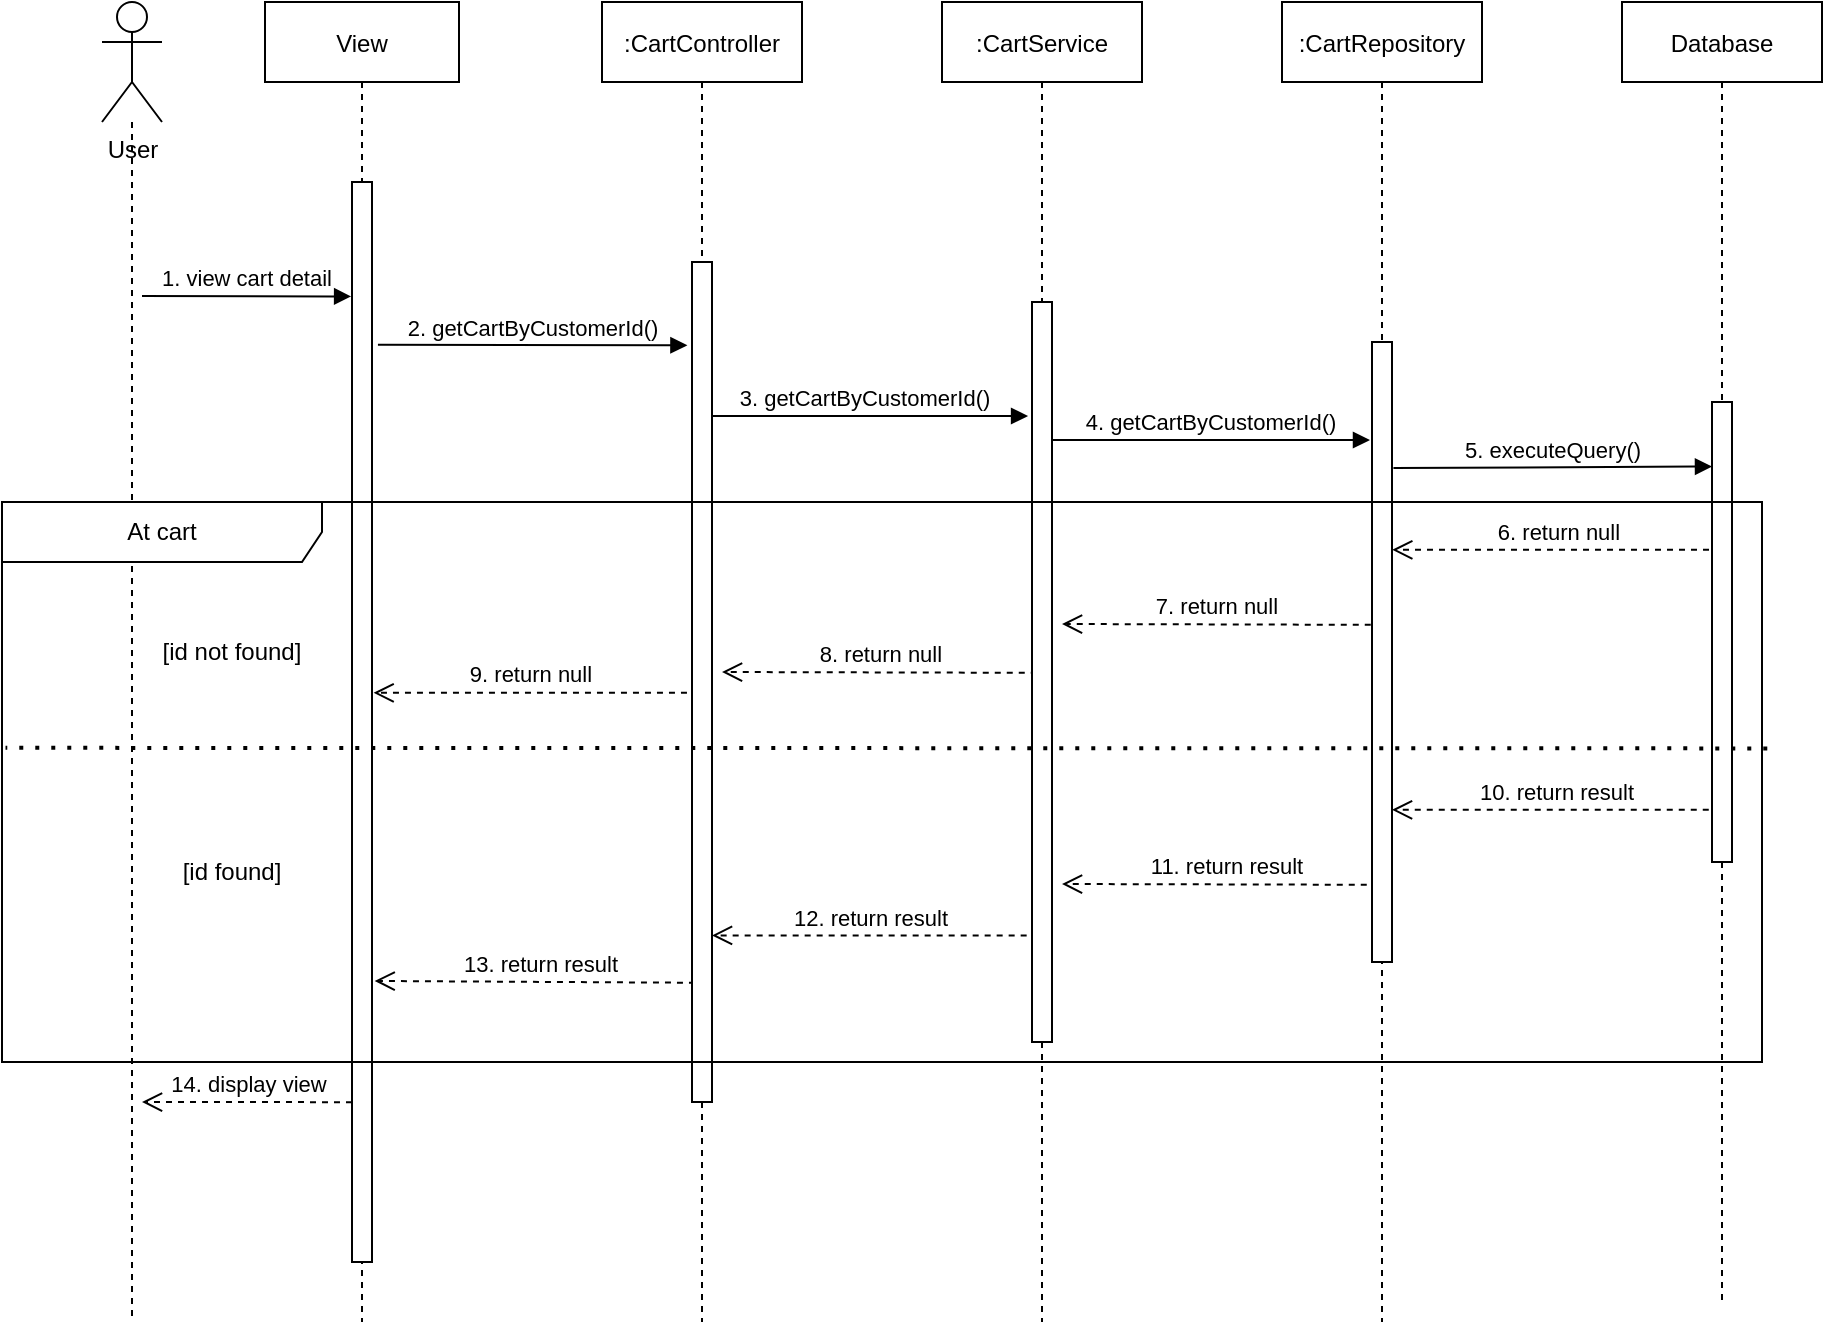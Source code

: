 <mxfile version="19.0.3" type="device" pages="3"><diagram id="rihT4ZYVW9p9u9qUy6_i" name="view cart detail"><mxGraphModel dx="1298" dy="824" grid="0" gridSize="10" guides="1" tooltips="1" connect="1" arrows="1" fold="1" page="1" pageScale="1" pageWidth="850" pageHeight="1100" math="0" shadow="0"><root><mxCell id="0"/><mxCell id="1" parent="0"/><mxCell id="3Pxp1Q2lLUoH-Ib1Qnse-24" value="11. return result" style="html=1;verticalAlign=bottom;endArrow=open;dashed=1;endSize=8;" edge="1" parent="1"><mxGeometry relative="1" as="geometry"><mxPoint x="724.38" y="851.41" as="sourcePoint"/><mxPoint x="560" y="851" as="targetPoint"/></mxGeometry></mxCell><mxCell id="3Pxp1Q2lLUoH-Ib1Qnse-1" value="2. getCartByCustomerId()" style="html=1;verticalAlign=bottom;endArrow=block;entryX=-0.229;entryY=0.142;entryDx=0;entryDy=0;entryPerimeter=0;exitX=1.297;exitY=0.184;exitDx=0;exitDy=0;exitPerimeter=0;" edge="1" parent="1"><mxGeometry width="80" relative="1" as="geometry"><mxPoint x="217.97" y="581.36" as="sourcePoint"/><mxPoint x="372.71" y="581.64" as="targetPoint"/></mxGeometry></mxCell><mxCell id="3Pxp1Q2lLUoH-Ib1Qnse-2" style="edgeStyle=orthogonalEdgeStyle;rounded=0;orthogonalLoop=1;jettySize=auto;html=1;dashed=1;endArrow=none;endFill=0;" edge="1" parent="1" source="3Pxp1Q2lLUoH-Ib1Qnse-3"><mxGeometry relative="1" as="geometry"><mxPoint x="95" y="1070" as="targetPoint"/></mxGeometry></mxCell><mxCell id="3Pxp1Q2lLUoH-Ib1Qnse-3" value="User" style="shape=umlActor;verticalLabelPosition=bottom;verticalAlign=top;html=1;" vertex="1" parent="1"><mxGeometry x="80" y="410" width="30" height="60" as="geometry"/></mxCell><mxCell id="3Pxp1Q2lLUoH-Ib1Qnse-11" value=":CartRepository" style="shape=umlLifeline;perimeter=lifelinePerimeter;container=1;collapsible=0;recursiveResize=0;rounded=0;shadow=0;strokeWidth=1;" vertex="1" parent="1"><mxGeometry x="670" y="410" width="100" height="660" as="geometry"/></mxCell><mxCell id="3Pxp1Q2lLUoH-Ib1Qnse-13" value="4. getCartByCustomerId()" style="html=1;verticalAlign=bottom;endArrow=block;" edge="1" parent="3Pxp1Q2lLUoH-Ib1Qnse-11"><mxGeometry width="80" relative="1" as="geometry"><mxPoint x="-115.003" y="219" as="sourcePoint"/><mxPoint x="44" y="219" as="targetPoint"/></mxGeometry></mxCell><mxCell id="3Pxp1Q2lLUoH-Ib1Qnse-23" value="10. return result" style="html=1;verticalAlign=bottom;endArrow=open;dashed=1;endSize=8;entryX=0.761;entryY=0.161;entryDx=0;entryDy=0;entryPerimeter=0;" edge="1" parent="3Pxp1Q2lLUoH-Ib1Qnse-11"><mxGeometry relative="1" as="geometry"><mxPoint x="219.38" y="403.91" as="sourcePoint"/><mxPoint x="55.0" y="403.91" as="targetPoint"/></mxGeometry></mxCell><mxCell id="3Pxp1Q2lLUoH-Ib1Qnse-12" value="" style="html=1;points=[];perimeter=orthogonalPerimeter;" vertex="1" parent="3Pxp1Q2lLUoH-Ib1Qnse-11"><mxGeometry x="45" y="170" width="10" height="310" as="geometry"/></mxCell><mxCell id="3Pxp1Q2lLUoH-Ib1Qnse-17" value="3. getCartByCustomerId()" style="html=1;verticalAlign=bottom;endArrow=block;entryX=-0.229;entryY=0.142;entryDx=0;entryDy=0;entryPerimeter=0;" edge="1" parent="1"><mxGeometry width="80" relative="1" as="geometry"><mxPoint x="379.997" y="617" as="sourcePoint"/><mxPoint x="543.04" y="617" as="targetPoint"/></mxGeometry></mxCell><mxCell id="3Pxp1Q2lLUoH-Ib1Qnse-19" value="6. return null" style="html=1;verticalAlign=bottom;endArrow=open;dashed=1;endSize=8;entryX=0.761;entryY=0.161;entryDx=0;entryDy=0;entryPerimeter=0;" edge="1" parent="1"><mxGeometry relative="1" as="geometry"><mxPoint x="889.5" y="683.91" as="sourcePoint"/><mxPoint x="725.12" y="683.91" as="targetPoint"/></mxGeometry></mxCell><mxCell id="3Pxp1Q2lLUoH-Ib1Qnse-20" value="7. return null" style="html=1;verticalAlign=bottom;endArrow=open;dashed=1;endSize=8;" edge="1" parent="1"><mxGeometry relative="1" as="geometry"><mxPoint x="714.38" y="721.41" as="sourcePoint"/><mxPoint x="560" y="721" as="targetPoint"/></mxGeometry></mxCell><mxCell id="3Pxp1Q2lLUoH-Ib1Qnse-21" value="8. return null" style="html=1;verticalAlign=bottom;endArrow=open;dashed=1;endSize=8;" edge="1" parent="1"><mxGeometry relative="1" as="geometry"><mxPoint x="547.38" y="745.41" as="sourcePoint"/><mxPoint x="390" y="745" as="targetPoint"/></mxGeometry></mxCell><mxCell id="3Pxp1Q2lLUoH-Ib1Qnse-22" value="9. return null" style="html=1;verticalAlign=bottom;endArrow=open;dashed=1;endSize=8;entryX=1.079;entryY=0.473;entryDx=0;entryDy=0;entryPerimeter=0;" edge="1" parent="1" target="3Pxp1Q2lLUoH-Ib1Qnse-6"><mxGeometry relative="1" as="geometry"><mxPoint x="372.48" y="755.41" as="sourcePoint"/><mxPoint x="210" y="754" as="targetPoint"/></mxGeometry></mxCell><mxCell id="3Pxp1Q2lLUoH-Ib1Qnse-25" value="12. return result" style="html=1;verticalAlign=bottom;endArrow=open;dashed=1;endSize=8;exitX=-0.267;exitY=0.856;exitDx=0;exitDy=0;exitPerimeter=0;" edge="1" parent="1" target="3Pxp1Q2lLUoH-Ib1Qnse-8" source="3Pxp1Q2lLUoH-Ib1Qnse-10"><mxGeometry relative="1" as="geometry"><mxPoint x="557.38" y="875.41" as="sourcePoint"/><mxPoint x="394.9" y="874.22" as="targetPoint"/></mxGeometry></mxCell><mxCell id="3Pxp1Q2lLUoH-Ib1Qnse-26" value="13. return result" style="html=1;verticalAlign=bottom;endArrow=open;dashed=1;endSize=8;entryX=1.133;entryY=0.712;entryDx=0;entryDy=0;entryPerimeter=0;" edge="1" parent="1"><mxGeometry relative="1" as="geometry"><mxPoint x="382.48" y="900.41" as="sourcePoint"/><mxPoint x="216.33" y="899.48" as="targetPoint"/></mxGeometry></mxCell><mxCell id="3Pxp1Q2lLUoH-Ib1Qnse-27" value="14. display view" style="html=1;verticalAlign=bottom;endArrow=open;dashed=1;endSize=8;exitX=-0.5;exitY=0.852;exitDx=0;exitDy=0;exitPerimeter=0;" edge="1" parent="1"><mxGeometry relative="1" as="geometry"><mxPoint x="205" y="960.08" as="sourcePoint"/><mxPoint x="100" y="960" as="targetPoint"/><Array as="points"><mxPoint x="205" y="960"/></Array></mxGeometry></mxCell><mxCell id="3Pxp1Q2lLUoH-Ib1Qnse-29" value="[id not found]" style="text;html=1;strokeColor=none;fillColor=none;align=center;verticalAlign=middle;whiteSpace=wrap;rounded=0;" vertex="1" parent="1"><mxGeometry x="100" y="720" width="90" height="30" as="geometry"/></mxCell><mxCell id="3Pxp1Q2lLUoH-Ib1Qnse-30" value="[id found]" style="text;html=1;strokeColor=none;fillColor=none;align=center;verticalAlign=middle;whiteSpace=wrap;rounded=0;" vertex="1" parent="1"><mxGeometry x="100" y="830" width="90" height="30" as="geometry"/></mxCell><mxCell id="3Pxp1Q2lLUoH-Ib1Qnse-4" value="View" style="shape=umlLifeline;perimeter=lifelinePerimeter;container=0;collapsible=0;recursiveResize=0;rounded=0;shadow=0;strokeWidth=1;" vertex="1" parent="1"><mxGeometry x="161.5" y="410" width="97" height="660" as="geometry"/></mxCell><mxCell id="3Pxp1Q2lLUoH-Ib1Qnse-7" value=":CartController" style="shape=umlLifeline;perimeter=lifelinePerimeter;container=0;collapsible=0;recursiveResize=0;rounded=0;shadow=0;strokeWidth=1;" vertex="1" parent="1"><mxGeometry x="330" y="410" width="100" height="660" as="geometry"/></mxCell><mxCell id="3Pxp1Q2lLUoH-Ib1Qnse-9" value=":CartService" style="shape=umlLifeline;perimeter=lifelinePerimeter;container=1;collapsible=0;recursiveResize=0;rounded=0;shadow=0;strokeWidth=1;" vertex="1" parent="1"><mxGeometry x="500" y="410" width="100" height="660" as="geometry"/></mxCell><mxCell id="3Pxp1Q2lLUoH-Ib1Qnse-10" value="" style="html=1;points=[];perimeter=orthogonalPerimeter;" vertex="1" parent="3Pxp1Q2lLUoH-Ib1Qnse-9"><mxGeometry x="45" y="150" width="10" height="370" as="geometry"/></mxCell><mxCell id="3Pxp1Q2lLUoH-Ib1Qnse-14" value="Database" style="shape=umlLifeline;perimeter=lifelinePerimeter;container=1;collapsible=0;recursiveResize=0;rounded=0;shadow=0;strokeWidth=1;" vertex="1" parent="1"><mxGeometry x="840" y="410" width="100" height="650" as="geometry"/></mxCell><mxCell id="3Pxp1Q2lLUoH-Ib1Qnse-15" value="" style="html=1;points=[];perimeter=orthogonalPerimeter;" vertex="1" parent="3Pxp1Q2lLUoH-Ib1Qnse-14"><mxGeometry x="45" y="200" width="10" height="230" as="geometry"/></mxCell><mxCell id="3Pxp1Q2lLUoH-Ib1Qnse-16" value="5. executeQuery()" style="html=1;verticalAlign=bottom;endArrow=block;entryX=-0.072;entryY=0.223;entryDx=0;entryDy=0;entryPerimeter=0;" edge="1" parent="3Pxp1Q2lLUoH-Ib1Qnse-14"><mxGeometry width="80" relative="1" as="geometry"><mxPoint x="-114.283" y="233" as="sourcePoint"/><mxPoint x="45" y="232.27" as="targetPoint"/></mxGeometry></mxCell><mxCell id="3Pxp1Q2lLUoH-Ib1Qnse-8" value="" style="html=1;points=[];perimeter=orthogonalPerimeter;" vertex="1" parent="1"><mxGeometry x="375" y="540" width="10" height="420" as="geometry"/></mxCell><mxCell id="3Pxp1Q2lLUoH-Ib1Qnse-5" value="1. view cart detail" style="html=1;verticalAlign=bottom;endArrow=block;entryX=-0.044;entryY=0.106;entryDx=0;entryDy=0;entryPerimeter=0;" edge="1" parent="1" target="3Pxp1Q2lLUoH-Ib1Qnse-6"><mxGeometry width="80" relative="1" as="geometry"><mxPoint x="100.0" y="557" as="sourcePoint"/><mxPoint x="200" y="557" as="targetPoint"/></mxGeometry></mxCell><mxCell id="3Pxp1Q2lLUoH-Ib1Qnse-6" value="" style="html=1;points=[];perimeter=orthogonalPerimeter;" vertex="1" parent="1"><mxGeometry x="205" y="500" width="10" height="540" as="geometry"/></mxCell><mxCell id="3Pxp1Q2lLUoH-Ib1Qnse-18" value="At cart" style="shape=umlFrame;whiteSpace=wrap;html=1;width=160;height=30;" vertex="1" parent="1"><mxGeometry x="30" y="660" width="880" height="280" as="geometry"/></mxCell><mxCell id="3Pxp1Q2lLUoH-Ib1Qnse-28" value="" style="endArrow=none;dashed=1;html=1;dashPattern=1 3;strokeWidth=2;rounded=0;exitX=1.003;exitY=0.44;exitDx=0;exitDy=0;exitPerimeter=0;entryX=0.002;entryY=0.439;entryDx=0;entryDy=0;entryPerimeter=0;" edge="1" parent="1" source="3Pxp1Q2lLUoH-Ib1Qnse-18" target="3Pxp1Q2lLUoH-Ib1Qnse-18"><mxGeometry width="50" height="50" relative="1" as="geometry"><mxPoint x="610" y="820" as="sourcePoint"/><mxPoint x="660" y="770" as="targetPoint"/></mxGeometry></mxCell></root></mxGraphModel></diagram><diagram id="tO-PFNC7bONsPt75R7NY" name="payment"><mxGraphModel dx="1483" dy="941" grid="0" gridSize="10" guides="1" tooltips="1" connect="1" arrows="1" fold="1" page="1" pageScale="1" pageWidth="850" pageHeight="1100" math="0" shadow="0"><root><mxCell id="0"/><mxCell id="1" parent="0"/><mxCell id="h_jBE7jKPHC3aJ9arFVO-2" value="2. save()" style="html=1;verticalAlign=bottom;endArrow=block;entryX=-0.229;entryY=0.142;entryDx=0;entryDy=0;entryPerimeter=0;exitX=1.297;exitY=0.184;exitDx=0;exitDy=0;exitPerimeter=0;" edge="1" parent="1"><mxGeometry width="80" relative="1" as="geometry"><mxPoint x="217.97" y="581.36" as="sourcePoint"/><mxPoint x="372.71" y="581.64" as="targetPoint"/></mxGeometry></mxCell><mxCell id="h_jBE7jKPHC3aJ9arFVO-3" style="edgeStyle=orthogonalEdgeStyle;rounded=0;orthogonalLoop=1;jettySize=auto;html=1;dashed=1;endArrow=none;endFill=0;" edge="1" parent="1" source="h_jBE7jKPHC3aJ9arFVO-4"><mxGeometry relative="1" as="geometry"><mxPoint x="95" y="906" as="targetPoint"/></mxGeometry></mxCell><mxCell id="h_jBE7jKPHC3aJ9arFVO-4" value="User" style="shape=umlActor;verticalLabelPosition=bottom;verticalAlign=top;html=1;" vertex="1" parent="1"><mxGeometry x="80" y="410" width="30" height="60" as="geometry"/></mxCell><mxCell id="h_jBE7jKPHC3aJ9arFVO-5" value=":PaymentRepository" style="shape=umlLifeline;perimeter=lifelinePerimeter;container=0;collapsible=0;recursiveResize=0;rounded=0;shadow=0;strokeWidth=1;" vertex="1" parent="1"><mxGeometry x="640" y="410" width="135" height="494" as="geometry"/></mxCell><mxCell id="h_jBE7jKPHC3aJ9arFVO-9" value="3. Save()" style="html=1;verticalAlign=bottom;endArrow=block;entryX=-0.229;entryY=0.142;entryDx=0;entryDy=0;entryPerimeter=0;" edge="1" parent="1"><mxGeometry width="80" relative="1" as="geometry"><mxPoint x="379.997" y="617" as="sourcePoint"/><mxPoint x="543.04" y="617" as="targetPoint"/></mxGeometry></mxCell><mxCell id="h_jBE7jKPHC3aJ9arFVO-11" value="10. return result" style="html=1;verticalAlign=bottom;endArrow=open;dashed=1;endSize=8;" edge="1" parent="1"><mxGeometry relative="1" as="geometry"><mxPoint x="714.38" y="746.41" as="sourcePoint"/><mxPoint x="560" y="746" as="targetPoint"/></mxGeometry></mxCell><mxCell id="h_jBE7jKPHC3aJ9arFVO-12" value="11. return result" style="html=1;verticalAlign=bottom;endArrow=open;dashed=1;endSize=8;" edge="1" parent="1"><mxGeometry relative="1" as="geometry"><mxPoint x="547.38" y="770.41" as="sourcePoint"/><mxPoint x="390" y="770.0" as="targetPoint"/></mxGeometry></mxCell><mxCell id="h_jBE7jKPHC3aJ9arFVO-13" value="12. return result" style="html=1;verticalAlign=bottom;endArrow=open;dashed=1;endSize=8;entryX=1.079;entryY=0.473;entryDx=0;entryDy=0;entryPerimeter=0;" edge="1" parent="1"><mxGeometry relative="1" as="geometry"><mxPoint x="372.48" y="780.41" as="sourcePoint"/><mxPoint x="215.79" y="780.42" as="targetPoint"/></mxGeometry></mxCell><mxCell id="h_jBE7jKPHC3aJ9arFVO-16" value="13. display view" style="html=1;verticalAlign=bottom;endArrow=open;dashed=1;endSize=8;exitX=-0.5;exitY=0.852;exitDx=0;exitDy=0;exitPerimeter=0;" edge="1" parent="1"><mxGeometry relative="1" as="geometry"><mxPoint x="205" y="840.08" as="sourcePoint"/><mxPoint x="100" y="840.0" as="targetPoint"/><Array as="points"><mxPoint x="205" y="840"/></Array></mxGeometry></mxCell><mxCell id="h_jBE7jKPHC3aJ9arFVO-17" value="[id not found]" style="text;html=1;strokeColor=none;fillColor=none;align=center;verticalAlign=middle;whiteSpace=wrap;rounded=0;" vertex="1" parent="1"><mxGeometry x="100" y="745" width="90" height="30" as="geometry"/></mxCell><mxCell id="h_jBE7jKPHC3aJ9arFVO-19" value="View" style="shape=umlLifeline;perimeter=lifelinePerimeter;container=0;collapsible=0;recursiveResize=0;rounded=0;shadow=0;strokeWidth=1;" vertex="1" parent="1"><mxGeometry x="161.5" y="410" width="97" height="492" as="geometry"/></mxCell><mxCell id="h_jBE7jKPHC3aJ9arFVO-20" value=":PaymentController" style="shape=umlLifeline;perimeter=lifelinePerimeter;container=0;collapsible=0;recursiveResize=0;rounded=0;shadow=0;strokeWidth=1;" vertex="1" parent="1"><mxGeometry x="323" y="410" width="114" height="491" as="geometry"/></mxCell><mxCell id="h_jBE7jKPHC3aJ9arFVO-21" value=":PaymentService" style="shape=umlLifeline;perimeter=lifelinePerimeter;container=1;collapsible=0;recursiveResize=0;rounded=0;shadow=0;strokeWidth=1;" vertex="1" parent="1"><mxGeometry x="500" y="410" width="100" height="489" as="geometry"/></mxCell><mxCell id="h_jBE7jKPHC3aJ9arFVO-22" value="" style="html=1;points=[];perimeter=orthogonalPerimeter;" vertex="1" parent="h_jBE7jKPHC3aJ9arFVO-21"><mxGeometry x="45" y="150" width="10" height="245" as="geometry"/></mxCell><mxCell id="h_jBE7jKPHC3aJ9arFVO-23" value="Database" style="shape=umlLifeline;perimeter=lifelinePerimeter;container=1;collapsible=0;recursiveResize=0;rounded=0;shadow=0;strokeWidth=1;" vertex="1" parent="1"><mxGeometry x="840" y="410" width="100" height="495" as="geometry"/></mxCell><mxCell id="h_jBE7jKPHC3aJ9arFVO-24" value="" style="html=1;points=[];perimeter=orthogonalPerimeter;" vertex="1" parent="h_jBE7jKPHC3aJ9arFVO-23"><mxGeometry x="45" y="200" width="10" height="128" as="geometry"/></mxCell><mxCell id="h_jBE7jKPHC3aJ9arFVO-25" value="5. executeQuery()" style="html=1;verticalAlign=bottom;endArrow=block;entryX=-0.072;entryY=0.223;entryDx=0;entryDy=0;entryPerimeter=0;" edge="1" parent="h_jBE7jKPHC3aJ9arFVO-23"><mxGeometry width="80" relative="1" as="geometry"><mxPoint x="-132.69" y="232.27" as="sourcePoint"/><mxPoint x="45" y="232.27" as="targetPoint"/></mxGeometry></mxCell><mxCell id="h_jBE7jKPHC3aJ9arFVO-26" value="" style="html=1;points=[];perimeter=orthogonalPerimeter;" vertex="1" parent="1"><mxGeometry x="375" y="540" width="10" height="298" as="geometry"/></mxCell><mxCell id="h_jBE7jKPHC3aJ9arFVO-27" value="1. payment with &lt;br&gt;paypal successful" style="html=1;verticalAlign=bottom;endArrow=block;entryX=-0.193;entryY=0.147;entryDx=0;entryDy=0;entryPerimeter=0;" edge="1" parent="1" target="h_jBE7jKPHC3aJ9arFVO-28"><mxGeometry width="80" relative="1" as="geometry"><mxPoint x="100" y="557" as="sourcePoint"/><mxPoint x="200" y="557" as="targetPoint"/></mxGeometry></mxCell><mxCell id="h_jBE7jKPHC3aJ9arFVO-28" value="" style="html=1;points=[];perimeter=orthogonalPerimeter;" vertex="1" parent="1"><mxGeometry x="205" y="500" width="10" height="382" as="geometry"/></mxCell><mxCell id="h_jBE7jKPHC3aJ9arFVO-6" value="4. save()" style="html=1;verticalAlign=bottom;endArrow=block;" edge="1" parent="1"><mxGeometry width="80" relative="1" as="geometry"><mxPoint x="555" y="626" as="sourcePoint"/><mxPoint x="703" y="627" as="targetPoint"/></mxGeometry></mxCell><mxCell id="h_jBE7jKPHC3aJ9arFVO-8" value="" style="html=1;points=[];perimeter=orthogonalPerimeter;" vertex="1" parent="1"><mxGeometry x="704" y="580" width="10" height="191" as="geometry"/></mxCell><mxCell id="kMmjFfDQcjC7KaZzMzuI-1" value="6. setCartComplete()" style="html=1;verticalAlign=bottom;endArrow=block;entryX=-0.229;entryY=0.142;entryDx=0;entryDy=0;entryPerimeter=0;exitX=1.297;exitY=0.184;exitDx=0;exitDy=0;exitPerimeter=0;" edge="1" parent="1"><mxGeometry width="80" relative="1" as="geometry"><mxPoint x="220.26" y="643.0" as="sourcePoint"/><mxPoint x="375.0" y="643.28" as="targetPoint"/></mxGeometry></mxCell><mxCell id="kMmjFfDQcjC7KaZzMzuI-2" value="7. setCartComplete()" style="html=1;verticalAlign=bottom;endArrow=block;entryX=-0.229;entryY=0.142;entryDx=0;entryDy=0;entryPerimeter=0;exitX=1.297;exitY=0.184;exitDx=0;exitDy=0;exitPerimeter=0;" edge="1" parent="1"><mxGeometry width="80" relative="1" as="geometry"><mxPoint x="388.0" y="670" as="sourcePoint"/><mxPoint x="542.74" y="670.28" as="targetPoint"/></mxGeometry></mxCell><mxCell id="kMmjFfDQcjC7KaZzMzuI-3" value="8. setCartComplete()" style="html=1;verticalAlign=bottom;endArrow=block;entryX=-0.229;entryY=0.142;entryDx=0;entryDy=0;entryPerimeter=0;" edge="1" parent="1"><mxGeometry width="80" relative="1" as="geometry"><mxPoint x="554" y="685" as="sourcePoint"/><mxPoint x="704" y="686.28" as="targetPoint"/></mxGeometry></mxCell><mxCell id="kMmjFfDQcjC7KaZzMzuI-4" value="9. executeQuery()" style="html=1;verticalAlign=bottom;endArrow=block;" edge="1" parent="1"><mxGeometry width="80" relative="1" as="geometry"><mxPoint x="717.31" y="706.27" as="sourcePoint"/><mxPoint x="883" y="705" as="targetPoint"/></mxGeometry></mxCell></root></mxGraphModel></diagram><diagram id="b7c6deN5fnY-G8oHYsxt" name="lookup"><mxGraphModel dx="2595" dy="1648" grid="0" gridSize="10" guides="1" tooltips="1" connect="1" arrows="1" fold="1" page="1" pageScale="1" pageWidth="850" pageHeight="1100" math="0" shadow="0"><root><mxCell id="0"/><mxCell id="1" parent="0"/><mxCell id="6zke7h4DnlhqSuP_YAdC-7" value="10. return result" style="html=1;verticalAlign=bottom;endArrow=open;dashed=1;endSize=8;entryX=0.761;entryY=0.161;entryDx=0;entryDy=0;entryPerimeter=0;" edge="1" parent="1"><mxGeometry relative="1" as="geometry"><mxPoint x="1065.38" y="813.91" as="sourcePoint"/><mxPoint x="901.0" y="813.91" as="targetPoint"/></mxGeometry></mxCell><mxCell id="6zke7h4DnlhqSuP_YAdC-1" value="11. return result" style="html=1;verticalAlign=bottom;endArrow=open;dashed=1;endSize=8;" edge="1" parent="1" source="6zke7h4DnlhqSuP_YAdC-5"><mxGeometry relative="1" as="geometry"><mxPoint x="851.38" y="851.41" as="sourcePoint"/><mxPoint x="687" y="851" as="targetPoint"/></mxGeometry></mxCell><mxCell id="6zke7h4DnlhqSuP_YAdC-2" value="2. FindPaymentByCartOrCustomer()" style="html=1;verticalAlign=bottom;endArrow=block;exitX=1.297;exitY=0.184;exitDx=0;exitDy=0;exitPerimeter=0;" edge="1" parent="1"><mxGeometry width="80" relative="1" as="geometry"><mxPoint x="265.97" y="581.36" as="sourcePoint"/><mxPoint x="459" y="580" as="targetPoint"/></mxGeometry></mxCell><mxCell id="6zke7h4DnlhqSuP_YAdC-3" style="edgeStyle=orthogonalEdgeStyle;rounded=0;orthogonalLoop=1;jettySize=auto;html=1;dashed=1;endArrow=none;endFill=0;" edge="1" parent="1" source="6zke7h4DnlhqSuP_YAdC-4"><mxGeometry relative="1" as="geometry"><mxPoint x="143" y="1070" as="targetPoint"/></mxGeometry></mxCell><mxCell id="6zke7h4DnlhqSuP_YAdC-4" value="&lt;p style=&quot;line-height: 2;&quot;&gt;&lt;span style=&quot;background-color: rgb(255, 255, 255);&quot;&gt;Employee/Admin&lt;/span&gt;&lt;/p&gt;" style="shape=umlActor;verticalLabelPosition=bottom;verticalAlign=top;html=1;" vertex="1" parent="1"><mxGeometry x="128" y="410" width="30" height="60" as="geometry"/></mxCell><mxCell id="6zke7h4DnlhqSuP_YAdC-5" value=":LookUpRepository" style="shape=umlLifeline;perimeter=lifelinePerimeter;container=0;collapsible=0;recursiveResize=0;rounded=0;shadow=0;strokeWidth=1;" vertex="1" parent="1"><mxGeometry x="838" y="410" width="116" height="660" as="geometry"/></mxCell><mxCell id="6zke7h4DnlhqSuP_YAdC-9" value="3. FindPaymentByCartOrCustomer()" style="html=1;verticalAlign=bottom;endArrow=block;entryX=-0.268;entryY=0.155;entryDx=0;entryDy=0;entryPerimeter=0;" edge="1" parent="1" target="6zke7h4DnlhqSuP_YAdC-22"><mxGeometry width="80" relative="1" as="geometry"><mxPoint x="467.997" y="617" as="sourcePoint"/><mxPoint x="631.04" y="617" as="targetPoint"/></mxGeometry></mxCell><mxCell id="6zke7h4DnlhqSuP_YAdC-10" value="6. return null" style="html=1;verticalAlign=bottom;endArrow=open;dashed=1;endSize=8;entryX=0.761;entryY=0.161;entryDx=0;entryDy=0;entryPerimeter=0;" edge="1" parent="1"><mxGeometry relative="1" as="geometry"><mxPoint x="1065.5" y="683.91" as="sourcePoint"/><mxPoint x="901.12" y="683.91" as="targetPoint"/></mxGeometry></mxCell><mxCell id="6zke7h4DnlhqSuP_YAdC-11" value="7. return null" style="html=1;verticalAlign=bottom;endArrow=open;dashed=1;endSize=8;" edge="1" parent="1" source="6zke7h4DnlhqSuP_YAdC-5"><mxGeometry relative="1" as="geometry"><mxPoint x="841.38" y="721.41" as="sourcePoint"/><mxPoint x="687" y="721" as="targetPoint"/></mxGeometry></mxCell><mxCell id="6zke7h4DnlhqSuP_YAdC-12" value="8. return null" style="html=1;verticalAlign=bottom;endArrow=open;dashed=1;endSize=8;" edge="1" parent="1" source="6zke7h4DnlhqSuP_YAdC-21"><mxGeometry relative="1" as="geometry"><mxPoint x="635.38" y="745.41" as="sourcePoint"/><mxPoint x="478" y="745" as="targetPoint"/></mxGeometry></mxCell><mxCell id="6zke7h4DnlhqSuP_YAdC-13" value="9. return null" style="html=1;verticalAlign=bottom;endArrow=open;dashed=1;endSize=8;entryX=1.079;entryY=0.473;entryDx=0;entryDy=0;entryPerimeter=0;" edge="1" parent="1"><mxGeometry relative="1" as="geometry"><mxPoint x="468" y="773.662" as="sourcePoint"/><mxPoint x="263.79" y="773.662" as="targetPoint"/></mxGeometry></mxCell><mxCell id="6zke7h4DnlhqSuP_YAdC-14" value="12. return result" style="html=1;verticalAlign=bottom;endArrow=open;dashed=1;endSize=8;exitX=-0.267;exitY=0.856;exitDx=0;exitDy=0;exitPerimeter=0;" edge="1" parent="1" source="6zke7h4DnlhqSuP_YAdC-22" target="6zke7h4DnlhqSuP_YAdC-26"><mxGeometry relative="1" as="geometry"><mxPoint x="645.38" y="875.41" as="sourcePoint"/><mxPoint x="482.9" y="874.22" as="targetPoint"/></mxGeometry></mxCell><mxCell id="6zke7h4DnlhqSuP_YAdC-15" value="13. return result" style="html=1;verticalAlign=bottom;endArrow=open;dashed=1;endSize=8;entryX=1.133;entryY=0.712;entryDx=0;entryDy=0;entryPerimeter=0;" edge="1" parent="1" source="6zke7h4DnlhqSuP_YAdC-20"><mxGeometry relative="1" as="geometry"><mxPoint x="430.48" y="900.41" as="sourcePoint"/><mxPoint x="264.33" y="899.48" as="targetPoint"/></mxGeometry></mxCell><mxCell id="6zke7h4DnlhqSuP_YAdC-16" value="14. display view" style="html=1;verticalAlign=bottom;endArrow=open;dashed=1;endSize=8;exitX=-0.5;exitY=0.852;exitDx=0;exitDy=0;exitPerimeter=0;" edge="1" parent="1"><mxGeometry relative="1" as="geometry"><mxPoint x="253" y="986.08" as="sourcePoint"/><mxPoint x="148" y="986" as="targetPoint"/><Array as="points"><mxPoint x="253" y="986"/></Array></mxGeometry></mxCell><mxCell id="6zke7h4DnlhqSuP_YAdC-17" value="[payment not found]" style="text;html=1;strokeColor=none;fillColor=none;align=center;verticalAlign=middle;whiteSpace=wrap;rounded=0;" vertex="1" parent="1"><mxGeometry x="148" y="720" width="90" height="30" as="geometry"/></mxCell><mxCell id="6zke7h4DnlhqSuP_YAdC-18" value="[payment found]" style="text;html=1;strokeColor=none;fillColor=none;align=center;verticalAlign=middle;whiteSpace=wrap;rounded=0;" vertex="1" parent="1"><mxGeometry x="148" y="830" width="90" height="30" as="geometry"/></mxCell><mxCell id="6zke7h4DnlhqSuP_YAdC-19" value="View" style="shape=umlLifeline;perimeter=lifelinePerimeter;container=0;collapsible=0;recursiveResize=0;rounded=0;shadow=0;strokeWidth=1;" vertex="1" parent="1"><mxGeometry x="209.5" y="410" width="97" height="660" as="geometry"/></mxCell><mxCell id="6zke7h4DnlhqSuP_YAdC-20" value=":LookUpController" style="shape=umlLifeline;perimeter=lifelinePerimeter;container=0;collapsible=0;recursiveResize=0;rounded=0;shadow=0;strokeWidth=1;" vertex="1" parent="1"><mxGeometry x="411" y="410" width="115" height="660" as="geometry"/></mxCell><mxCell id="6zke7h4DnlhqSuP_YAdC-21" value=":LooUpService" style="shape=umlLifeline;perimeter=lifelinePerimeter;container=1;collapsible=0;recursiveResize=0;rounded=0;shadow=0;strokeWidth=1;" vertex="1" parent="1"><mxGeometry x="627" y="410" width="100" height="660" as="geometry"/></mxCell><mxCell id="6zke7h4DnlhqSuP_YAdC-22" value="" style="html=1;points=[];perimeter=orthogonalPerimeter;" vertex="1" parent="6zke7h4DnlhqSuP_YAdC-21"><mxGeometry x="45" y="150" width="10" height="370" as="geometry"/></mxCell><mxCell id="6zke7h4DnlhqSuP_YAdC-23" value="Database" style="shape=umlLifeline;perimeter=lifelinePerimeter;container=1;collapsible=0;recursiveResize=0;rounded=0;shadow=0;strokeWidth=1;" vertex="1" parent="1"><mxGeometry x="1016" y="410" width="100" height="650" as="geometry"/></mxCell><mxCell id="6zke7h4DnlhqSuP_YAdC-25" value="5. executeQuery()" style="html=1;verticalAlign=bottom;endArrow=block;entryX=-0.072;entryY=0.223;entryDx=0;entryDy=0;entryPerimeter=0;" edge="1" parent="6zke7h4DnlhqSuP_YAdC-23"><mxGeometry width="80" relative="1" as="geometry"><mxPoint x="-114.283" y="233" as="sourcePoint"/><mxPoint x="45" y="232.27" as="targetPoint"/></mxGeometry></mxCell><mxCell id="6zke7h4DnlhqSuP_YAdC-24" value="" style="html=1;points=[];perimeter=orthogonalPerimeter;" vertex="1" parent="6zke7h4DnlhqSuP_YAdC-23"><mxGeometry x="45" y="200" width="10" height="230" as="geometry"/></mxCell><mxCell id="6zke7h4DnlhqSuP_YAdC-26" value="" style="html=1;points=[];perimeter=orthogonalPerimeter;" vertex="1" parent="1"><mxGeometry x="463" y="540" width="10" height="420" as="geometry"/></mxCell><mxCell id="6zke7h4DnlhqSuP_YAdC-27" value="Lookup payment" style="html=1;verticalAlign=bottom;endArrow=block;entryX=-0.021;entryY=0.117;entryDx=0;entryDy=0;entryPerimeter=0;" edge="1" parent="1" target="6zke7h4DnlhqSuP_YAdC-28"><mxGeometry width="80" relative="1" as="geometry"><mxPoint x="148" y="557" as="sourcePoint"/><mxPoint x="248" y="557" as="targetPoint"/></mxGeometry></mxCell><mxCell id="6zke7h4DnlhqSuP_YAdC-28" value="" style="html=1;points=[];perimeter=orthogonalPerimeter;" vertex="1" parent="1"><mxGeometry x="253" y="500" width="10" height="494" as="geometry"/></mxCell><mxCell id="6zke7h4DnlhqSuP_YAdC-29" value="At look up" style="shape=umlFrame;whiteSpace=wrap;html=1;width=160;height=30;" vertex="1" parent="1"><mxGeometry x="82" y="659" width="1006" height="306" as="geometry"/></mxCell><mxCell id="6zke7h4DnlhqSuP_YAdC-30" value="" style="endArrow=none;dashed=1;html=1;dashPattern=1 3;strokeWidth=2;rounded=0;exitX=1.003;exitY=0.44;exitDx=0;exitDy=0;exitPerimeter=0;entryX=0.002;entryY=0.439;entryDx=0;entryDy=0;entryPerimeter=0;" edge="1" parent="1" source="6zke7h4DnlhqSuP_YAdC-29" target="6zke7h4DnlhqSuP_YAdC-29"><mxGeometry width="50" height="50" relative="1" as="geometry"><mxPoint x="658" y="820" as="sourcePoint"/><mxPoint x="708" y="770" as="targetPoint"/></mxGeometry></mxCell><mxCell id="6zke7h4DnlhqSuP_YAdC-6" value="4. FindPaymentByCartOrCustomer()" style="html=1;verticalAlign=bottom;endArrow=block;" edge="1" parent="1"><mxGeometry width="80" relative="1" as="geometry"><mxPoint x="681.997" y="629" as="sourcePoint"/><mxPoint x="888" y="631" as="targetPoint"/></mxGeometry></mxCell><mxCell id="6zke7h4DnlhqSuP_YAdC-8" value="" style="html=1;points=[];perimeter=orthogonalPerimeter;" vertex="1" parent="1"><mxGeometry x="891" y="580" width="10" height="310" as="geometry"/></mxCell></root></mxGraphModel></diagram></mxfile>